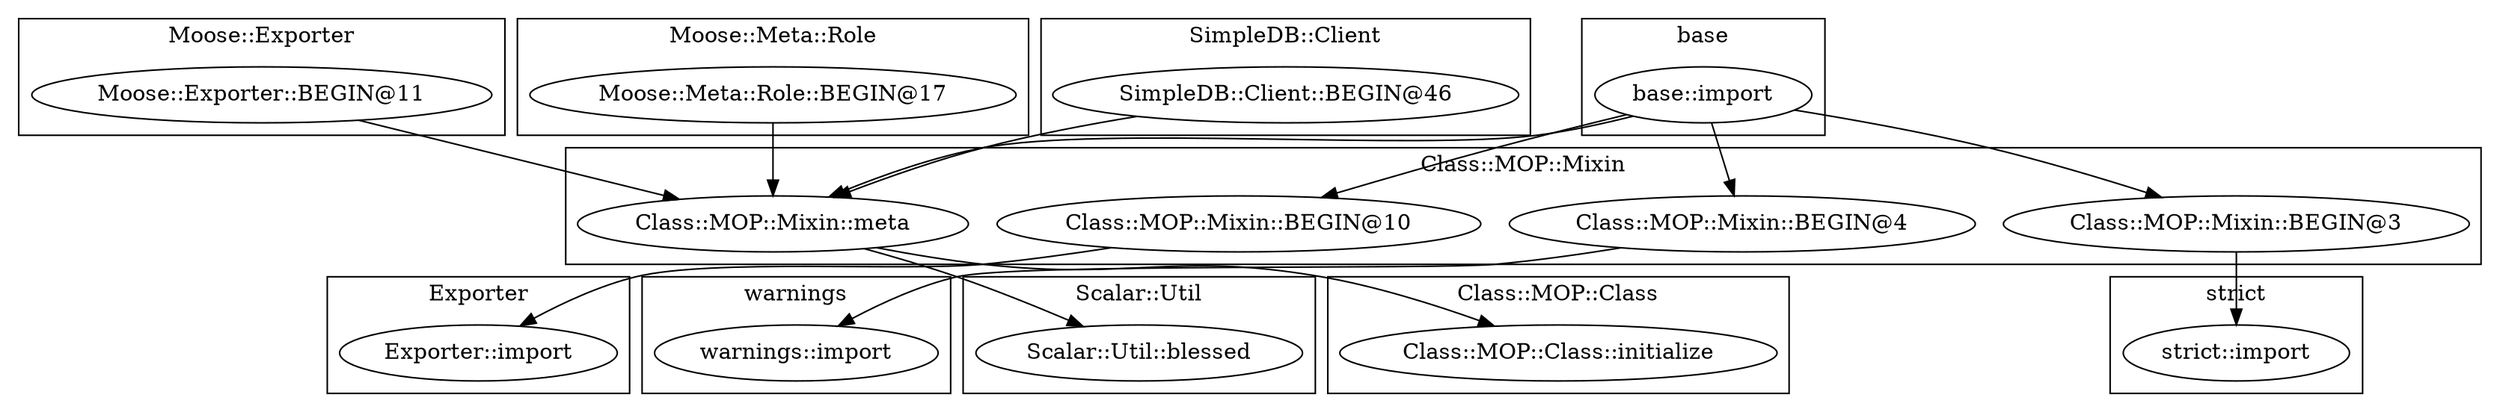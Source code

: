 digraph {
graph [overlap=false]
subgraph cluster_warnings {
	label="warnings";
	"warnings::import";
}
subgraph cluster_Moose_Exporter {
	label="Moose::Exporter";
	"Moose::Exporter::BEGIN@11";
}
subgraph cluster_Moose_Meta_Role {
	label="Moose::Meta::Role";
	"Moose::Meta::Role::BEGIN@17";
}
subgraph cluster_Scalar_Util {
	label="Scalar::Util";
	"Scalar::Util::blessed";
}
subgraph cluster_SimpleDB_Client {
	label="SimpleDB::Client";
	"SimpleDB::Client::BEGIN@46";
}
subgraph cluster_Class_MOP_Mixin {
	label="Class::MOP::Mixin";
	"Class::MOP::Mixin::BEGIN@10";
	"Class::MOP::Mixin::BEGIN@4";
	"Class::MOP::Mixin::meta";
	"Class::MOP::Mixin::BEGIN@3";
}
subgraph cluster_base {
	label="base";
	"base::import";
}
subgraph cluster_strict {
	label="strict";
	"strict::import";
}
subgraph cluster_Class_MOP_Class {
	label="Class::MOP::Class";
	"Class::MOP::Class::initialize";
}
subgraph cluster_Exporter {
	label="Exporter";
	"Exporter::import";
}
"base::import" -> "Class::MOP::Mixin::BEGIN@3";
"base::import" -> "Class::MOP::Mixin::BEGIN@10";
"Class::MOP::Mixin::BEGIN@10" -> "Exporter::import";
"Class::MOP::Mixin::meta" -> "Scalar::Util::blessed";
"base::import" -> "Class::MOP::Mixin::BEGIN@4";
"SimpleDB::Client::BEGIN@46" -> "Class::MOP::Mixin::meta";
"Moose::Exporter::BEGIN@11" -> "Class::MOP::Mixin::meta";
"Moose::Meta::Role::BEGIN@17" -> "Class::MOP::Mixin::meta";
"base::import" -> "Class::MOP::Mixin::meta";
"Class::MOP::Mixin::BEGIN@4" -> "warnings::import";
"Class::MOP::Mixin::meta" -> "Class::MOP::Class::initialize";
"Class::MOP::Mixin::BEGIN@3" -> "strict::import";
}
